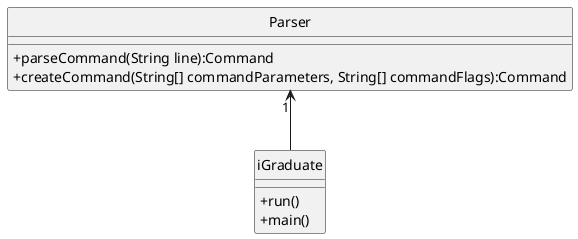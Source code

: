 @startuml
hide circle
skinparam classAttributeIconSize 0

Parser"1" <-- iGraduate
Parser : +parseCommand(String line):Command

Parser : +createCommand(String[] commandParameters, String[] commandFlags):Command

iGraduate : +run()
iGraduate : +main()
@enduml